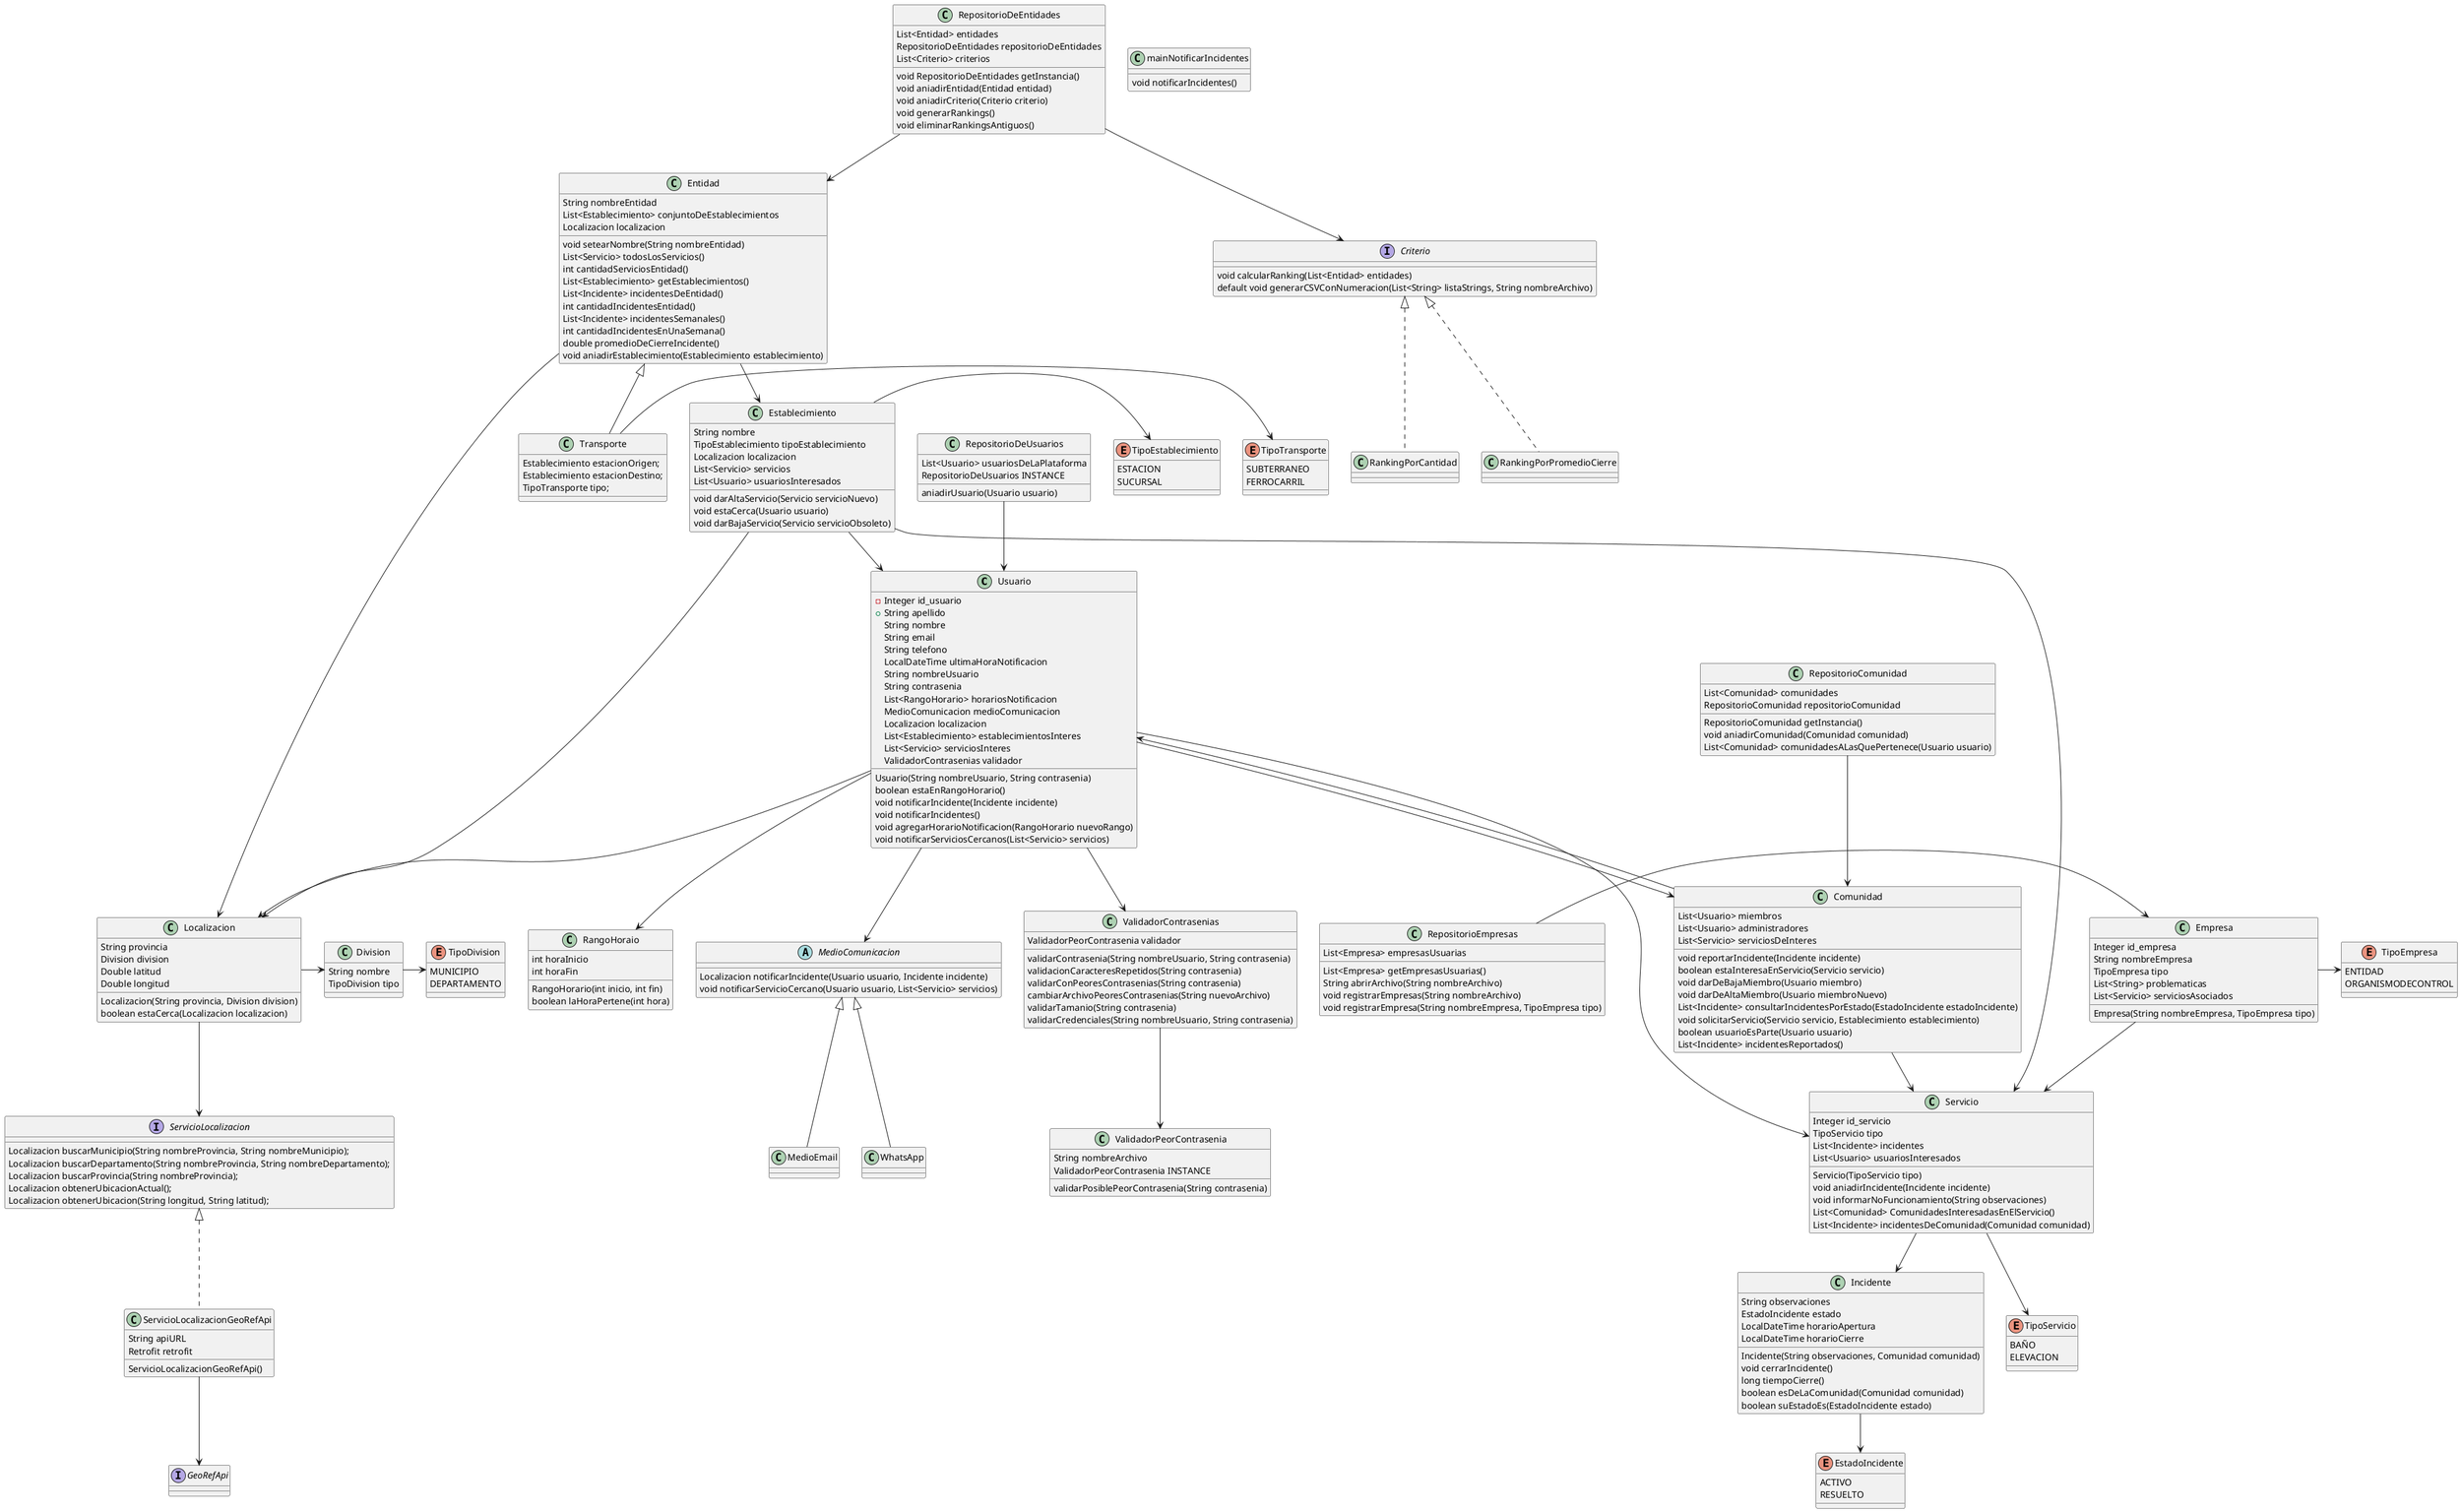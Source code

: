 @startuml
'https://plantuml.com/class-diagram

Usuario --> ValidadorContrasenias
Usuario --> RangoHoraio
Usuario --> MedioComunicacion
Usuario --> Localizacion
Usuario --> Servicio
Usuario --> Comunidad
ValidadorContrasenias --> ValidadorPeorContrasenia


class Usuario {
    - Integer id_usuario
    + String apellido
    String nombre
    String email
    String telefono
    LocalDateTime ultimaHoraNotificacion
    String nombreUsuario
    String contrasenia
    List<RangoHorario> horariosNotificacion
    MedioComunicacion medioComunicacion
    Localizacion localizacion
    List<Establecimiento> establecimientosInteres
    List<Servicio> serviciosInteres
    ValidadorContrasenias validador

    Usuario(String nombreUsuario, String contrasenia)
    boolean estaEnRangoHorario()
    void notificarIncidente(Incidente incidente)
    void notificarIncidentes()
    void agregarHorarioNotificacion(RangoHorario nuevoRango)
    void notificarServiciosCercanos(List<Servicio> servicios)
}

Empresa -> TipoEmpresa
Empresa --> Servicio

class Empresa {
    Integer id_empresa
    String nombreEmpresa
    TipoEmpresa tipo
    List<String> problematicas
    List<Servicio> serviciosAsociados

    Empresa(String nombreEmpresa, TipoEmpresa tipo)
}
class RangoHoraio{
    int horaInicio
    int horaFin

    RangoHorario(int inicio, int fin)
    boolean laHoraPertene(int hora)
}
enum TipoEmpresa {
    ENTIDAD
    ORGANISMODECONTROL
}

class ValidadorContrasenias {
    ValidadorPeorContrasenia validador

    validarContrasenia(String nombreUsuario, String contrasenia)
    validacionCaracteresRepetidos(String contrasenia)
    validarConPeoresContrasenias(String contrasenia)
    cambiarArchivoPeoresContrasenias(String nuevoArchivo)
    validarTamanio(String contrasenia)
    validarCredenciales(String nombreUsuario, String contrasenia)
}

class ValidadorPeorContrasenia {
    String nombreArchivo
    ValidadorPeorContrasenia INSTANCE

    validarPosiblePeorContrasenia(String contrasenia)
}




MedioComunicacion <|-- MedioEmail
MedioComunicacion <|-- WhatsApp

abstract class MedioComunicacion{
    Localizacion notificarIncidente(Usuario usuario, Incidente incidente)
    void notificarServicioCercano(Usuario usuario, List<Servicio> servicios)
}

class MedioEmail
class WhatsApp


Localizacion --> ServicioLocalizacion
ServicioLocalizacion <|.. ServicioLocalizacionGeoRefApi
ServicioLocalizacionGeoRefApi --> GeoRefApi

interface ServicioLocalizacion {
    Localizacion buscarMunicipio(String nombreProvincia, String nombreMunicipio);
    Localizacion buscarDepartamento(String nombreProvincia, String nombreDepartamento);
    Localizacion buscarProvincia(String nombreProvincia);
    Localizacion obtenerUbicacionActual();
    Localizacion obtenerUbicacion(String longitud, String latitud);
}
class ServicioLocalizacionGeoRefApi {
    String apiURL
    Retrofit retrofit

    ServicioLocalizacionGeoRefApi()
}
interface GeoRefApi

Servicio --> TipoServicio
Servicio --> Incidente
Incidente --> EstadoIncidente

class Servicio{
    Integer id_servicio
    TipoServicio tipo
    List<Incidente> incidentes
    List<Usuario> usuariosInteresados

    Servicio(TipoServicio tipo)
    void aniadirIncidente(Incidente incidente)
    void informarNoFuncionamiento(String observaciones)
    List<Comunidad> ComunidadesInteresadasEnElServicio()
    List<Incidente> incidentesDeComunidad(Comunidad comunidad)
}

class Incidente{
    String observaciones
    EstadoIncidente estado
    LocalDateTime horarioApertura
    LocalDateTime horarioCierre

    Incidente(String observaciones, Comunidad comunidad)
    void cerrarIncidente()
    long tiempoCierre()
    boolean esDeLaComunidad(Comunidad comunidad)
    boolean suEstadoEs(EstadoIncidente estado)
}

enum TipoServicio{
    BAÑO
    ELEVACION
}

enum EstadoIncidente {
    ACTIVO
    RESUELTO
}


RepositorioDeUsuarios --> Usuario
RepositorioEmpresas -> Empresa
RepositorioComunidad --> Comunidad

class RepositorioComunidad {
    List<Comunidad> comunidades
    RepositorioComunidad repositorioComunidad

    RepositorioComunidad getInstancia()
    void aniadirComunidad(Comunidad comunidad)
    List<Comunidad> comunidadesALasQuePertenece(Usuario usuario)
}

class RepositorioDeEntidades{
    List<Entidad> entidades
    RepositorioDeEntidades repositorioDeEntidades
    List<Criterio> criterios

    void RepositorioDeEntidades getInstancia()
    void aniadirEntidad(Entidad entidad)
    void aniadirCriterio(Criterio criterio)
    void generarRankings()
    void eliminarRankingsAntiguos()
}

class RepositorioDeUsuarios{
    List<Usuario> usuariosDeLaPlataforma
    RepositorioDeUsuarios INSTANCE

    aniadirUsuario(Usuario usuario)
}

class RepositorioEmpresas{
    List<Empresa> empresasUsuarias

    List<Empresa> getEmpresasUsuarias()
    String abrirArchivo(String nombreArchivo)
    void registrarEmpresas(String nombreArchivo)
    void registrarEmpresa(String nombreEmpresa, TipoEmpresa tipo)
}


Criterio <|.. RankingPorCantidad
Criterio <|.. RankingPorPromedioCierre

interface Criterio{
    void calcularRanking(List<Entidad> entidades)
    default void generarCSVConNumeracion(List<String> listaStrings, String nombreArchivo)
}
class RankingPorCantidad
class RankingPorPromedioCierre

Localizacion -> Division
Division -> TipoDivision

class Localizacion {
    String provincia
    Division division
    Double latitud
    Double longitud

    Localizacion(String provincia, Division division)
    boolean estaCerca(Localizacion localizacion)
}
class Division {
    String nombre
    TipoDivision tipo
}
enum TipoDivision {
  MUNICIPIO
  DEPARTAMENTO
}


Establecimiento -> TipoEstablecimiento

class Establecimiento{
    String nombre
    TipoEstablecimiento tipoEstablecimiento
    Localizacion localizacion
    List<Servicio> servicios
    List<Usuario> usuariosInteresados

    void darAltaServicio(Servicio servicioNuevo)
    void estaCerca(Usuario usuario)
    void darBajaServicio(Servicio servicioObsoleto)
}
enum TipoEstablecimiento {
  ESTACION
  SUCURSAL
}

Transporte -> TipoTransporte
Entidad <|-- Transporte
Entidad --> Localizacion
Entidad --> Establecimiento
RepositorioDeEntidades --> Entidad
RepositorioDeEntidades --> Criterio



Establecimiento --> Servicio
Establecimiento --> Usuario
Establecimiento --> Localizacion

class Entidad {
    String nombreEntidad
    List<Establecimiento> conjuntoDeEstablecimientos
    Localizacion localizacion

    void setearNombre(String nombreEntidad)
    List<Servicio> todosLosServicios()
    int cantidadServiciosEntidad()
    List<Establecimiento> getEstablecimientos()
    List<Incidente> incidentesDeEntidad()
    int cantidadIncidentesEntidad()
    List<Incidente> incidentesSemanales()
    int cantidadIncidentesEnUnaSemana()
    double promedioDeCierreIncidente()
    void aniadirEstablecimiento(Establecimiento establecimiento)
}
class Transporte{
  Establecimiento estacionOrigen;
  Establecimiento estacionDestino;
  TipoTransporte tipo;

}
enum TipoTransporte{
  SUBTERRANEO
  FERROCARRIL
}


Comunidad --> Usuario
Comunidad --> Servicio


class Comunidad {
    List<Usuario> miembros
    List<Usuario> administradores
    List<Servicio> serviciosDeInteres

    void reportarIncidente(Incidente incidente)
    boolean estaInteresaEnServicio(Servicio servicio)
    void darDeBajaMiembro(Usuario miembro)
    void darDeAltaMiembro(Usuario miembroNuevo)
    List<Incidente> consultarIncidentesPorEstado(EstadoIncidente estadoIncidente)
    void solicitarServicio(Servicio servicio, Establecimiento establecimiento)
    boolean usuarioEsParte(Usuario usuario)
    List<Incidente> incidentesReportados()
}

class mainNotificarIncidentes {
    void notificarIncidentes()
}

@enduml